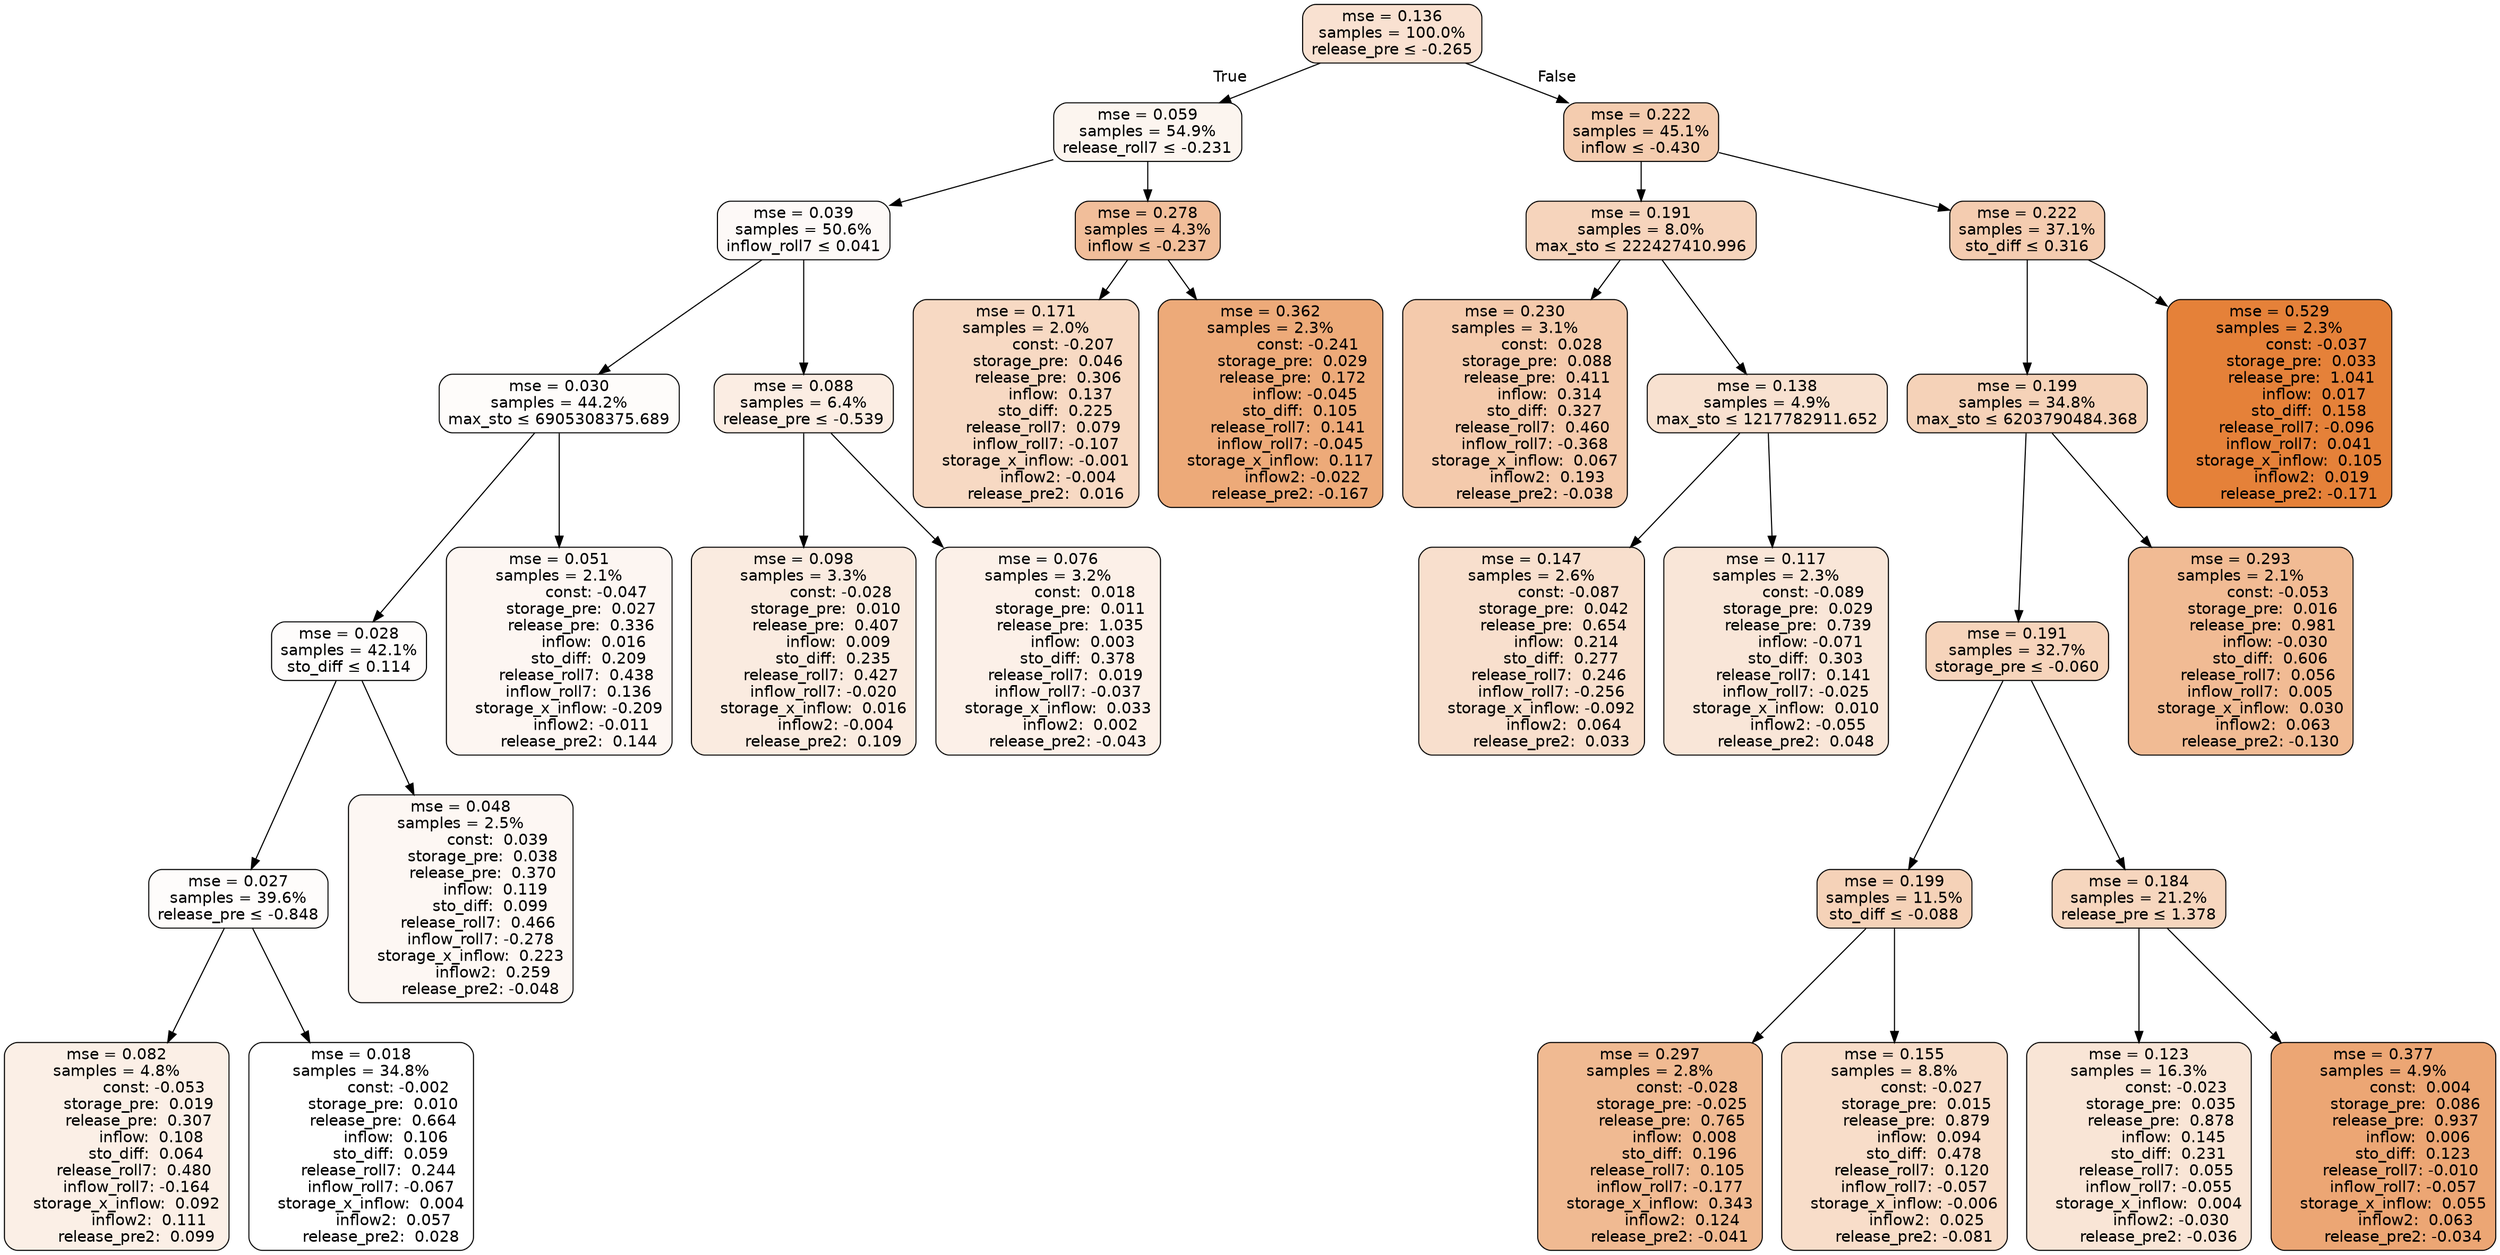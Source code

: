 digraph tree {
bgcolor="transparent"
node [shape=rectangle, style="filled, rounded", color="black", fontname=helvetica] ;
edge [fontname=helvetica] ;
	"0" [label="mse = 0.136
samples = 100.0%
release_pre &le; -0.265", fillcolor="#f9e1d1"]
	"1" [label="mse = 0.059
samples = 54.9%
release_roll7 &le; -0.231", fillcolor="#fcf5ef"]
	"2" [label="mse = 0.039
samples = 50.6%
inflow_roll7 &le; 0.041", fillcolor="#fdf9f7"]
	"3" [label="mse = 0.030
samples = 44.2%
max_sto &le; 6905308375.689", fillcolor="#fefcfa"]
	"4" [label="mse = 0.028
samples = 42.1%
sto_diff &le; 0.114", fillcolor="#fefcfb"]
	"5" [label="mse = 0.027
samples = 39.6%
release_pre &le; -0.848", fillcolor="#fefcfb"]
	"6" [label="mse = 0.082
samples = 4.8%
               const: -0.053
         storage_pre:  0.019
         release_pre:  0.307
              inflow:  0.108
            sto_diff:  0.064
       release_roll7:  0.480
        inflow_roll7: -0.164
    storage_x_inflow:  0.092
             inflow2:  0.111
        release_pre2:  0.099", fillcolor="#fbefe6"]
	"7" [label="mse = 0.018
samples = 34.8%
               const: -0.002
         storage_pre:  0.010
         release_pre:  0.664
              inflow:  0.106
            sto_diff:  0.059
       release_roll7:  0.244
        inflow_roll7: -0.067
    storage_x_inflow:  0.004
             inflow2:  0.057
        release_pre2:  0.028", fillcolor="#ffffff"]
	"8" [label="mse = 0.048
samples = 2.5%
               const:  0.039
         storage_pre:  0.038
         release_pre:  0.370
              inflow:  0.119
            sto_diff:  0.099
       release_roll7:  0.466
        inflow_roll7: -0.278
    storage_x_inflow:  0.223
             inflow2:  0.259
        release_pre2: -0.048", fillcolor="#fdf7f3"]
	"9" [label="mse = 0.051
samples = 2.1%
               const: -0.047
         storage_pre:  0.027
         release_pre:  0.336
              inflow:  0.016
            sto_diff:  0.209
       release_roll7:  0.438
        inflow_roll7:  0.136
    storage_x_inflow: -0.209
             inflow2: -0.011
        release_pre2:  0.144", fillcolor="#fdf6f2"]
	"10" [label="mse = 0.088
samples = 6.4%
release_pre &le; -0.539", fillcolor="#fbede3"]
	"11" [label="mse = 0.098
samples = 3.3%
               const: -0.028
         storage_pre:  0.010
         release_pre:  0.407
              inflow:  0.009
            sto_diff:  0.235
       release_roll7:  0.427
        inflow_roll7: -0.020
    storage_x_inflow:  0.016
             inflow2: -0.004
        release_pre2:  0.109", fillcolor="#faebe0"]
	"12" [label="mse = 0.076
samples = 3.2%
               const:  0.018
         storage_pre:  0.011
         release_pre:  1.035
              inflow:  0.003
            sto_diff:  0.378
       release_roll7:  0.019
        inflow_roll7: -0.037
    storage_x_inflow:  0.033
             inflow2:  0.002
        release_pre2: -0.043", fillcolor="#fcf0e8"]
	"13" [label="mse = 0.278
samples = 4.3%
inflow &le; -0.237", fillcolor="#f1be9a"]
	"14" [label="mse = 0.171
samples = 2.0%
               const: -0.207
         storage_pre:  0.046
         release_pre:  0.306
              inflow:  0.137
            sto_diff:  0.225
       release_roll7:  0.079
        inflow_roll7: -0.107
    storage_x_inflow: -0.001
             inflow2: -0.004
        release_pre2:  0.016", fillcolor="#f7d9c3"]
	"15" [label="mse = 0.362
samples = 2.3%
               const: -0.241
         storage_pre:  0.029
         release_pre:  0.172
              inflow: -0.045
            sto_diff:  0.105
       release_roll7:  0.141
        inflow_roll7: -0.045
    storage_x_inflow:  0.117
             inflow2: -0.022
        release_pre2: -0.167", fillcolor="#edaa79"]
	"16" [label="mse = 0.222
samples = 45.1%
inflow &le; -0.430", fillcolor="#f4ccaf"]
	"17" [label="mse = 0.191
samples = 8.0%
max_sto &le; 222427410.996", fillcolor="#f6d4bc"]
	"18" [label="mse = 0.230
samples = 3.1%
               const:  0.028
         storage_pre:  0.088
         release_pre:  0.411
              inflow:  0.314
            sto_diff:  0.327
       release_roll7:  0.460
        inflow_roll7: -0.368
    storage_x_inflow:  0.067
             inflow2:  0.193
        release_pre2: -0.038", fillcolor="#f4caac"]
	"19" [label="mse = 0.138
samples = 4.9%
max_sto &le; 1217782911.652", fillcolor="#f8e1d0"]
	"20" [label="mse = 0.147
samples = 2.6%
               const: -0.087
         storage_pre:  0.042
         release_pre:  0.654
              inflow:  0.214
            sto_diff:  0.277
       release_roll7:  0.246
        inflow_roll7: -0.256
    storage_x_inflow: -0.092
             inflow2:  0.064
        release_pre2:  0.033", fillcolor="#f8dfcd"]
	"21" [label="mse = 0.117
samples = 2.3%
               const: -0.089
         storage_pre:  0.029
         release_pre:  0.739
              inflow: -0.071
            sto_diff:  0.303
       release_roll7:  0.141
        inflow_roll7: -0.025
    storage_x_inflow:  0.010
             inflow2: -0.055
        release_pre2:  0.048", fillcolor="#f9e6d8"]
	"22" [label="mse = 0.222
samples = 37.1%
sto_diff &le; 0.316", fillcolor="#f4ccb0"]
	"23" [label="mse = 0.199
samples = 34.8%
max_sto &le; 6203790484.368", fillcolor="#f5d2b8"]
	"24" [label="mse = 0.191
samples = 32.7%
storage_pre &le; -0.060", fillcolor="#f6d4bb"]
	"25" [label="mse = 0.199
samples = 11.5%
sto_diff &le; -0.088", fillcolor="#f5d2b8"]
	"26" [label="mse = 0.297
samples = 2.8%
               const: -0.028
         storage_pre: -0.025
         release_pre:  0.765
              inflow:  0.008
            sto_diff:  0.196
       release_roll7:  0.105
        inflow_roll7: -0.177
    storage_x_inflow:  0.343
             inflow2:  0.124
        release_pre2: -0.041", fillcolor="#f0ba92"]
	"27" [label="mse = 0.155
samples = 8.8%
               const: -0.027
         storage_pre:  0.015
         release_pre:  0.879
              inflow:  0.094
            sto_diff:  0.478
       release_roll7:  0.120
        inflow_roll7: -0.057
    storage_x_inflow: -0.006
             inflow2:  0.025
        release_pre2: -0.081", fillcolor="#f8ddc9"]
	"28" [label="mse = 0.184
samples = 21.2%
release_pre &le; 1.378", fillcolor="#f6d6be"]
	"29" [label="mse = 0.123
samples = 16.3%
               const: -0.023
         storage_pre:  0.035
         release_pre:  0.878
              inflow:  0.145
            sto_diff:  0.231
       release_roll7:  0.055
        inflow_roll7: -0.055
    storage_x_inflow:  0.004
             inflow2: -0.030
        release_pre2: -0.036", fillcolor="#f9e5d6"]
	"30" [label="mse = 0.377
samples = 4.9%
               const:  0.004
         storage_pre:  0.086
         release_pre:  0.937
              inflow:  0.006
            sto_diff:  0.123
       release_roll7: -0.010
        inflow_roll7: -0.057
    storage_x_inflow:  0.055
             inflow2:  0.063
        release_pre2: -0.034", fillcolor="#eca674"]
	"31" [label="mse = 0.293
samples = 2.1%
               const: -0.053
         storage_pre:  0.016
         release_pre:  0.981
              inflow: -0.030
            sto_diff:  0.606
       release_roll7:  0.056
        inflow_roll7:  0.005
    storage_x_inflow:  0.030
             inflow2:  0.063
        release_pre2: -0.130", fillcolor="#f1bb94"]
	"32" [label="mse = 0.529
samples = 2.3%
               const: -0.037
         storage_pre:  0.033
         release_pre:  1.041
              inflow:  0.017
            sto_diff:  0.158
       release_roll7: -0.096
        inflow_roll7:  0.041
    storage_x_inflow:  0.105
             inflow2:  0.019
        release_pre2: -0.171", fillcolor="#e58139"]

	"0" -> "1" [labeldistance=2.5, labelangle=45, headlabel="True"]
	"1" -> "2"
	"2" -> "3"
	"3" -> "4"
	"4" -> "5"
	"5" -> "6"
	"5" -> "7"
	"4" -> "8"
	"3" -> "9"
	"2" -> "10"
	"10" -> "11"
	"10" -> "12"
	"1" -> "13"
	"13" -> "14"
	"13" -> "15"
	"0" -> "16" [labeldistance=2.5, labelangle=-45, headlabel="False"]
	"16" -> "17"
	"17" -> "18"
	"17" -> "19"
	"19" -> "20"
	"19" -> "21"
	"16" -> "22"
	"22" -> "23"
	"23" -> "24"
	"24" -> "25"
	"25" -> "26"
	"25" -> "27"
	"24" -> "28"
	"28" -> "29"
	"28" -> "30"
	"23" -> "31"
	"22" -> "32"
}
